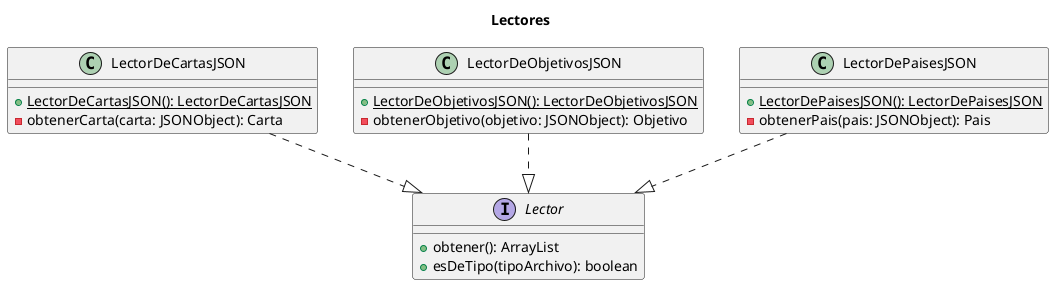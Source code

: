 @startuml

title Lectores

interface Lector {
    + obtener(): ArrayList
    + esDeTipo(tipoArchivo): boolean
}

LectorDeCartasJSON ..|> Lector
LectorDeObjetivosJSON ..|> Lector
LectorDePaisesJSON ..|> Lector

class LectorDeCartasJSON {
    + {static} LectorDeCartasJSON(): LectorDeCartasJSON
    - obtenerCarta(carta: JSONObject): Carta
}

class LectorDeObjetivosJSON {
    + {static} LectorDeObjetivosJSON(): LectorDeObjetivosJSON
    - obtenerObjetivo(objetivo: JSONObject): Objetivo
}

class LectorDePaisesJSON {
    + {static} LectorDePaisesJSON(): LectorDePaisesJSON
    - obtenerPais(pais: JSONObject): Pais
}

@enduml